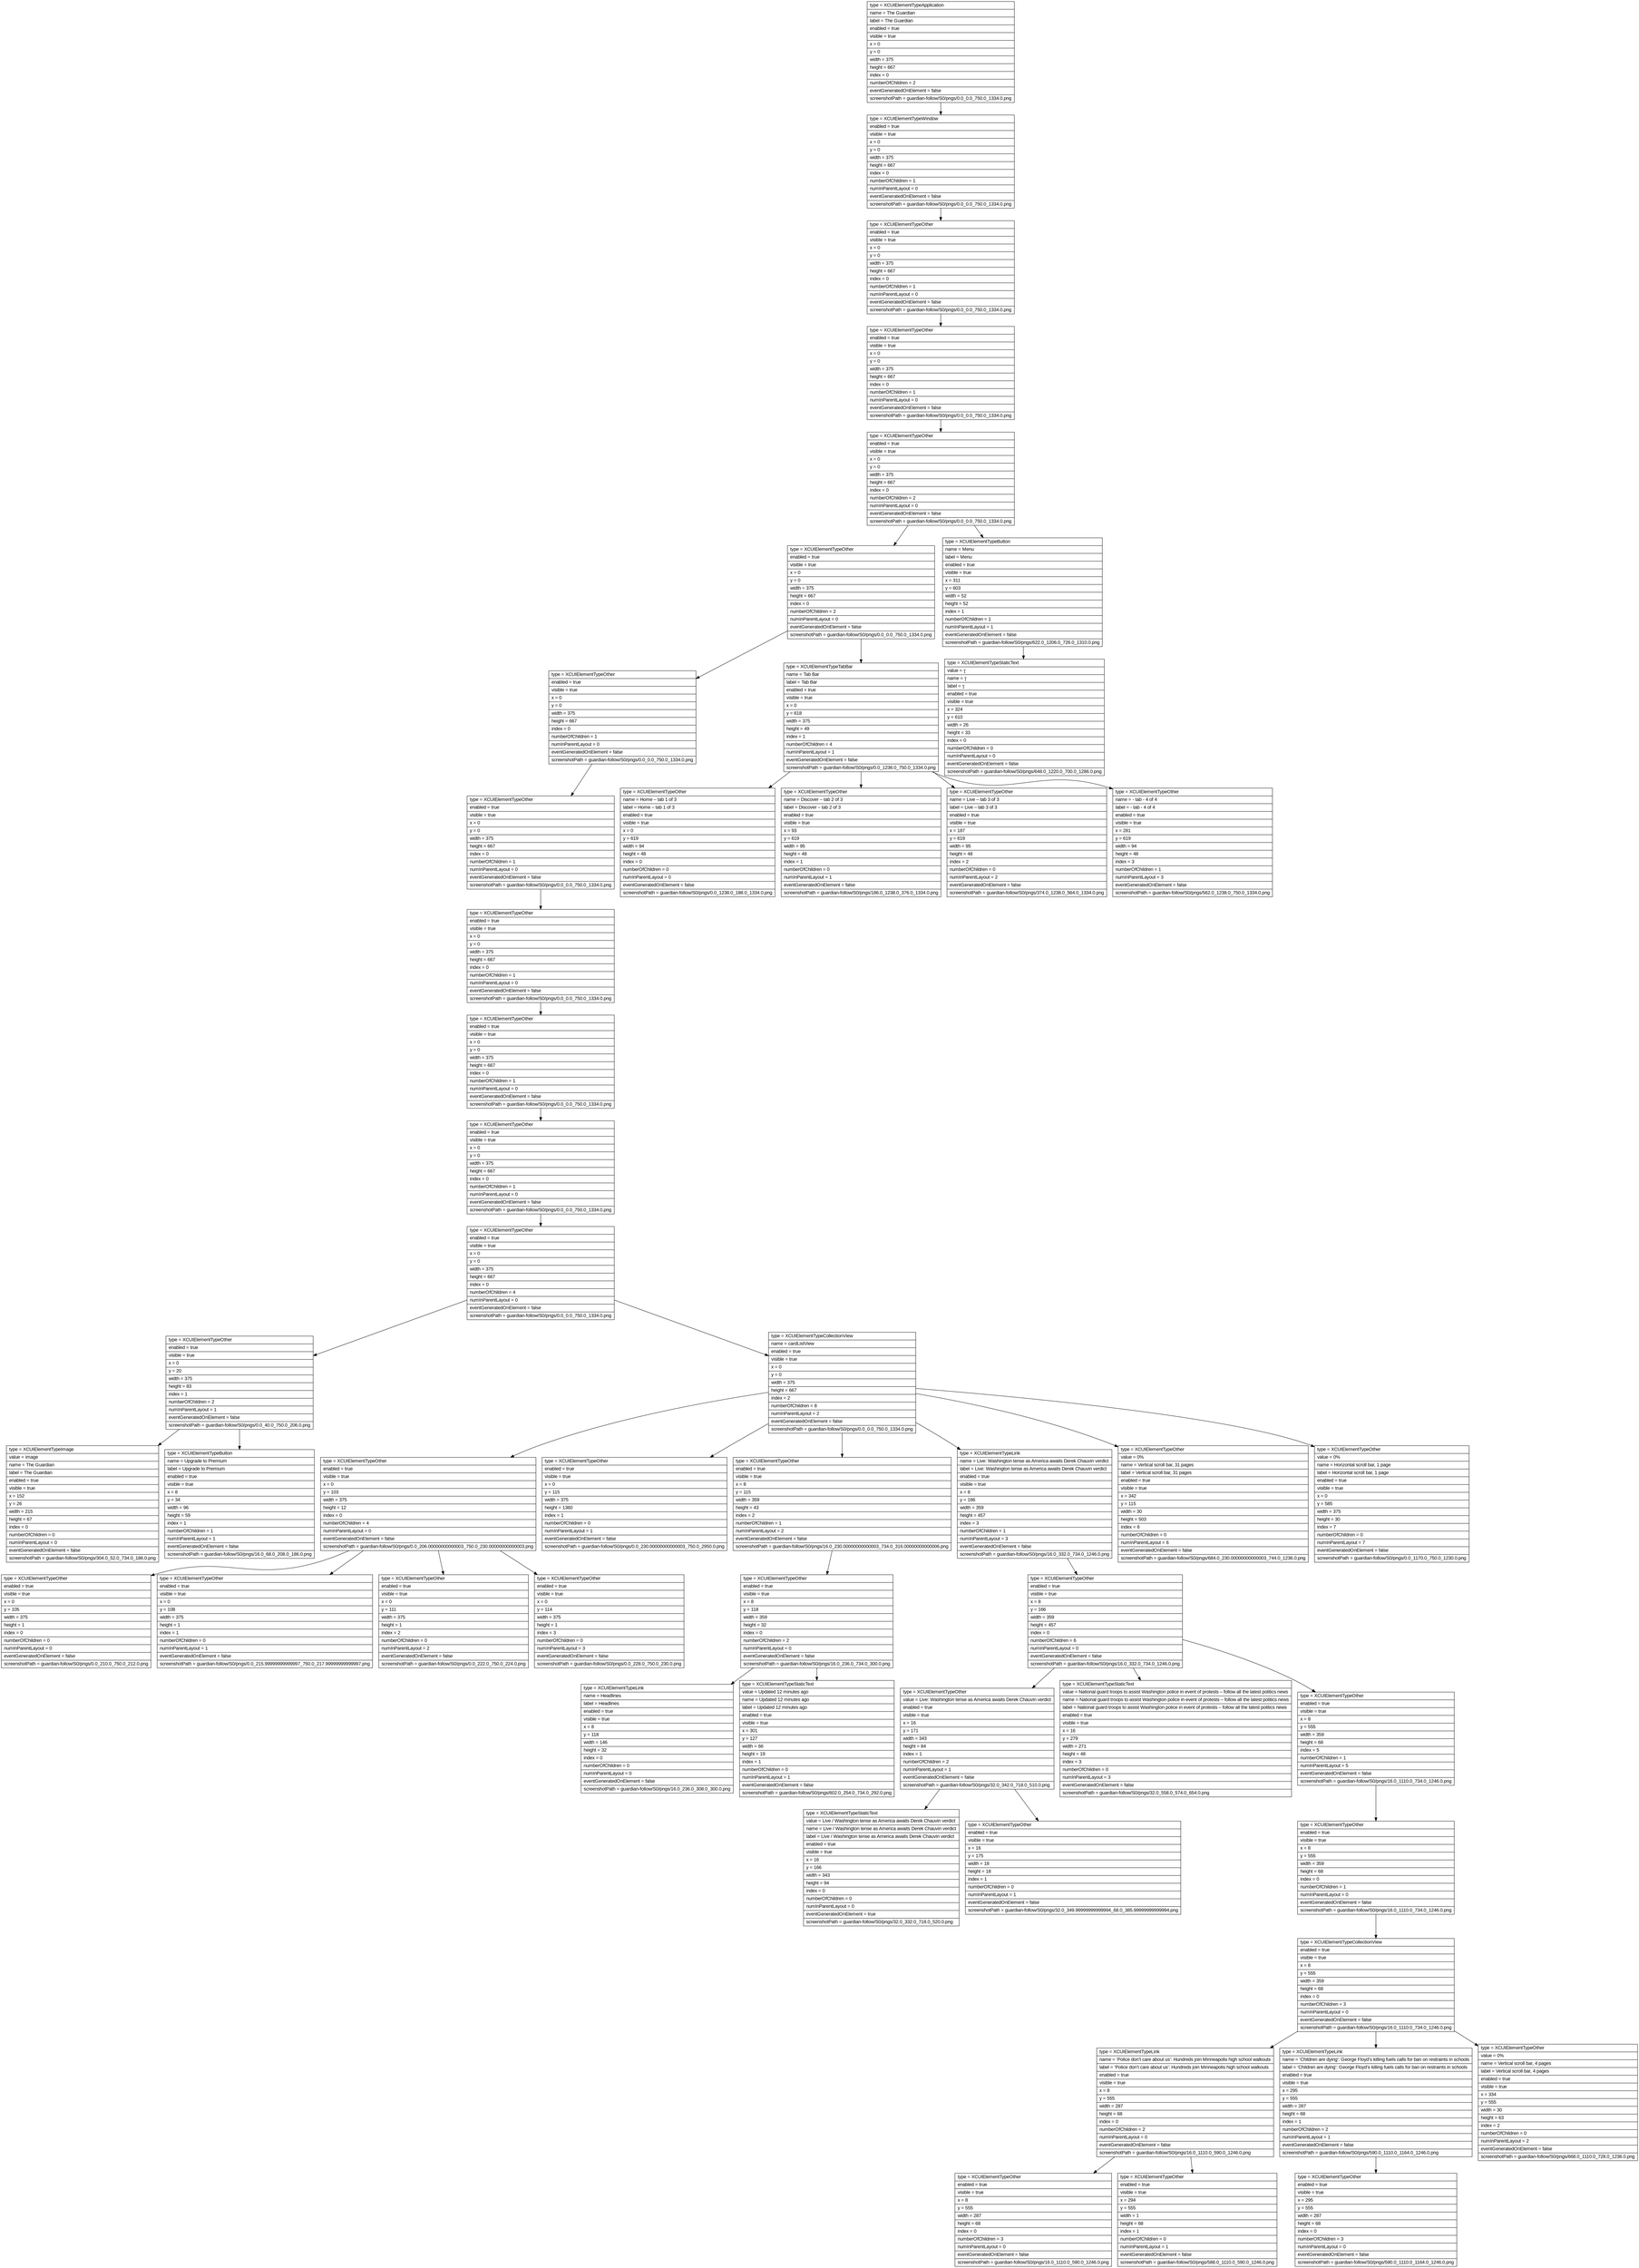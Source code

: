 digraph Layout {

	node [shape=record fontname=Arial];

	0	[label="{type = XCUIElementTypeApplication\l|name = The Guardian\l|label = The Guardian\l|enabled = true\l|visible = true\l|x = 0\l|y = 0\l|width = 375\l|height = 667\l|index = 0\l|numberOfChildren = 2\l|eventGeneratedOnElement = false \l|screenshotPath = guardian-follow/S0/pngs/0.0_0.0_750.0_1334.0.png\l}"]
	1	[label="{type = XCUIElementTypeWindow\l|enabled = true\l|visible = true\l|x = 0\l|y = 0\l|width = 375\l|height = 667\l|index = 0\l|numberOfChildren = 1\l|numInParentLayout = 0\l|eventGeneratedOnElement = false \l|screenshotPath = guardian-follow/S0/pngs/0.0_0.0_750.0_1334.0.png\l}"]
	2	[label="{type = XCUIElementTypeOther\l|enabled = true\l|visible = true\l|x = 0\l|y = 0\l|width = 375\l|height = 667\l|index = 0\l|numberOfChildren = 1\l|numInParentLayout = 0\l|eventGeneratedOnElement = false \l|screenshotPath = guardian-follow/S0/pngs/0.0_0.0_750.0_1334.0.png\l}"]
	3	[label="{type = XCUIElementTypeOther\l|enabled = true\l|visible = true\l|x = 0\l|y = 0\l|width = 375\l|height = 667\l|index = 0\l|numberOfChildren = 1\l|numInParentLayout = 0\l|eventGeneratedOnElement = false \l|screenshotPath = guardian-follow/S0/pngs/0.0_0.0_750.0_1334.0.png\l}"]
	4	[label="{type = XCUIElementTypeOther\l|enabled = true\l|visible = true\l|x = 0\l|y = 0\l|width = 375\l|height = 667\l|index = 0\l|numberOfChildren = 2\l|numInParentLayout = 0\l|eventGeneratedOnElement = false \l|screenshotPath = guardian-follow/S0/pngs/0.0_0.0_750.0_1334.0.png\l}"]
	5	[label="{type = XCUIElementTypeOther\l|enabled = true\l|visible = true\l|x = 0\l|y = 0\l|width = 375\l|height = 667\l|index = 0\l|numberOfChildren = 2\l|numInParentLayout = 0\l|eventGeneratedOnElement = false \l|screenshotPath = guardian-follow/S0/pngs/0.0_0.0_750.0_1334.0.png\l}"]
	6	[label="{type = XCUIElementTypeButton\l|name = Menu\l|label = Menu\l|enabled = true\l|visible = true\l|x = 311\l|y = 603\l|width = 52\l|height = 52\l|index = 1\l|numberOfChildren = 1\l|numInParentLayout = 1\l|eventGeneratedOnElement = false \l|screenshotPath = guardian-follow/S0/pngs/622.0_1206.0_726.0_1310.0.png\l}"]
	7	[label="{type = XCUIElementTypeOther\l|enabled = true\l|visible = true\l|x = 0\l|y = 0\l|width = 375\l|height = 667\l|index = 0\l|numberOfChildren = 1\l|numInParentLayout = 0\l|eventGeneratedOnElement = false \l|screenshotPath = guardian-follow/S0/pngs/0.0_0.0_750.0_1334.0.png\l}"]
	8	[label="{type = XCUIElementTypeTabBar\l|name = Tab Bar\l|label = Tab Bar\l|enabled = true\l|visible = true\l|x = 0\l|y = 618\l|width = 375\l|height = 49\l|index = 1\l|numberOfChildren = 4\l|numInParentLayout = 1\l|eventGeneratedOnElement = false \l|screenshotPath = guardian-follow/S0/pngs/0.0_1236.0_750.0_1334.0.png\l}"]
	9	[label="{type = XCUIElementTypeStaticText\l|value = \l|name = \l|label = \l|enabled = true\l|visible = true\l|x = 324\l|y = 610\l|width = 26\l|height = 33\l|index = 0\l|numberOfChildren = 0\l|numInParentLayout = 0\l|eventGeneratedOnElement = false \l|screenshotPath = guardian-follow/S0/pngs/648.0_1220.0_700.0_1286.0.png\l}"]
	10	[label="{type = XCUIElementTypeOther\l|enabled = true\l|visible = true\l|x = 0\l|y = 0\l|width = 375\l|height = 667\l|index = 0\l|numberOfChildren = 1\l|numInParentLayout = 0\l|eventGeneratedOnElement = false \l|screenshotPath = guardian-follow/S0/pngs/0.0_0.0_750.0_1334.0.png\l}"]
	11	[label="{type = XCUIElementTypeOther\l|name = Home – tab 1 of 3\l|label = Home – tab 1 of 3\l|enabled = true\l|visible = true\l|x = 0\l|y = 619\l|width = 94\l|height = 48\l|index = 0\l|numberOfChildren = 0\l|numInParentLayout = 0\l|eventGeneratedOnElement = false \l|screenshotPath = guardian-follow/S0/pngs/0.0_1238.0_188.0_1334.0.png\l}"]
	12	[label="{type = XCUIElementTypeOther\l|name = Discover – tab 2 of 3\l|label = Discover – tab 2 of 3\l|enabled = true\l|visible = true\l|x = 93\l|y = 619\l|width = 95\l|height = 48\l|index = 1\l|numberOfChildren = 0\l|numInParentLayout = 1\l|eventGeneratedOnElement = false \l|screenshotPath = guardian-follow/S0/pngs/186.0_1238.0_376.0_1334.0.png\l}"]
	13	[label="{type = XCUIElementTypeOther\l|name = Live – tab 3 of 3\l|label = Live – tab 3 of 3\l|enabled = true\l|visible = true\l|x = 187\l|y = 619\l|width = 95\l|height = 48\l|index = 2\l|numberOfChildren = 0\l|numInParentLayout = 2\l|eventGeneratedOnElement = false \l|screenshotPath = guardian-follow/S0/pngs/374.0_1238.0_564.0_1334.0.png\l}"]
	14	[label="{type = XCUIElementTypeOther\l|name =  - tab - 4 of 4\l|label =  - tab - 4 of 4\l|enabled = true\l|visible = true\l|x = 281\l|y = 619\l|width = 94\l|height = 48\l|index = 3\l|numberOfChildren = 1\l|numInParentLayout = 3\l|eventGeneratedOnElement = false \l|screenshotPath = guardian-follow/S0/pngs/562.0_1238.0_750.0_1334.0.png\l}"]
	15	[label="{type = XCUIElementTypeOther\l|enabled = true\l|visible = true\l|x = 0\l|y = 0\l|width = 375\l|height = 667\l|index = 0\l|numberOfChildren = 1\l|numInParentLayout = 0\l|eventGeneratedOnElement = false \l|screenshotPath = guardian-follow/S0/pngs/0.0_0.0_750.0_1334.0.png\l}"]
	16	[label="{type = XCUIElementTypeOther\l|enabled = true\l|visible = true\l|x = 0\l|y = 0\l|width = 375\l|height = 667\l|index = 0\l|numberOfChildren = 1\l|numInParentLayout = 0\l|eventGeneratedOnElement = false \l|screenshotPath = guardian-follow/S0/pngs/0.0_0.0_750.0_1334.0.png\l}"]
	17	[label="{type = XCUIElementTypeOther\l|enabled = true\l|visible = true\l|x = 0\l|y = 0\l|width = 375\l|height = 667\l|index = 0\l|numberOfChildren = 1\l|numInParentLayout = 0\l|eventGeneratedOnElement = false \l|screenshotPath = guardian-follow/S0/pngs/0.0_0.0_750.0_1334.0.png\l}"]
	18	[label="{type = XCUIElementTypeOther\l|enabled = true\l|visible = true\l|x = 0\l|y = 0\l|width = 375\l|height = 667\l|index = 0\l|numberOfChildren = 4\l|numInParentLayout = 0\l|eventGeneratedOnElement = false \l|screenshotPath = guardian-follow/S0/pngs/0.0_0.0_750.0_1334.0.png\l}"]
	19	[label="{type = XCUIElementTypeOther\l|enabled = true\l|visible = true\l|x = 0\l|y = 20\l|width = 375\l|height = 83\l|index = 1\l|numberOfChildren = 2\l|numInParentLayout = 1\l|eventGeneratedOnElement = false \l|screenshotPath = guardian-follow/S0/pngs/0.0_40.0_750.0_206.0.png\l}"]
	20	[label="{type = XCUIElementTypeCollectionView\l|name = cardListView\l|enabled = true\l|visible = true\l|x = 0\l|y = 0\l|width = 375\l|height = 667\l|index = 2\l|numberOfChildren = 8\l|numInParentLayout = 2\l|eventGeneratedOnElement = false \l|screenshotPath = guardian-follow/S0/pngs/0.0_0.0_750.0_1334.0.png\l}"]
	21	[label="{type = XCUIElementTypeImage\l|value = image\l|name = The Guardian\l|label = The Guardian\l|enabled = true\l|visible = true\l|x = 152\l|y = 26\l|width = 215\l|height = 67\l|index = 0\l|numberOfChildren = 0\l|numInParentLayout = 0\l|eventGeneratedOnElement = false \l|screenshotPath = guardian-follow/S0/pngs/304.0_52.0_734.0_186.0.png\l}"]
	22	[label="{type = XCUIElementTypeButton\l|name = Upgrade to Premium\l|label = Upgrade to Premium\l|enabled = true\l|visible = true\l|x = 8\l|y = 34\l|width = 96\l|height = 59\l|index = 1\l|numberOfChildren = 1\l|numInParentLayout = 1\l|eventGeneratedOnElement = false \l|screenshotPath = guardian-follow/S0/pngs/16.0_68.0_208.0_186.0.png\l}"]
	23	[label="{type = XCUIElementTypeOther\l|enabled = true\l|visible = true\l|x = 0\l|y = 103\l|width = 375\l|height = 12\l|index = 0\l|numberOfChildren = 4\l|numInParentLayout = 0\l|eventGeneratedOnElement = false \l|screenshotPath = guardian-follow/S0/pngs/0.0_206.00000000000003_750.0_230.00000000000003.png\l}"]
	24	[label="{type = XCUIElementTypeOther\l|enabled = true\l|visible = true\l|x = 0\l|y = 115\l|width = 375\l|height = 1360\l|index = 1\l|numberOfChildren = 0\l|numInParentLayout = 1\l|eventGeneratedOnElement = false \l|screenshotPath = guardian-follow/S0/pngs/0.0_230.00000000000003_750.0_2950.0.png\l}"]
	25	[label="{type = XCUIElementTypeOther\l|enabled = true\l|visible = true\l|x = 8\l|y = 115\l|width = 359\l|height = 43\l|index = 2\l|numberOfChildren = 1\l|numInParentLayout = 2\l|eventGeneratedOnElement = false \l|screenshotPath = guardian-follow/S0/pngs/16.0_230.00000000000003_734.0_316.00000000000006.png\l}"]
	26	[label="{type = XCUIElementTypeLink\l|name = Live: Washington tense as America awaits Derek Chauvin verdict\l|label = Live: Washington tense as America awaits Derek Chauvin verdict\l|enabled = true\l|visible = true\l|x = 8\l|y = 166\l|width = 359\l|height = 457\l|index = 3\l|numberOfChildren = 1\l|numInParentLayout = 3\l|eventGeneratedOnElement = false \l|screenshotPath = guardian-follow/S0/pngs/16.0_332.0_734.0_1246.0.png\l}"]
	27	[label="{type = XCUIElementTypeOther\l|value = 0%\l|name = Vertical scroll bar, 31 pages\l|label = Vertical scroll bar, 31 pages\l|enabled = true\l|visible = true\l|x = 342\l|y = 115\l|width = 30\l|height = 503\l|index = 6\l|numberOfChildren = 0\l|numInParentLayout = 6\l|eventGeneratedOnElement = false \l|screenshotPath = guardian-follow/S0/pngs/684.0_230.00000000000003_744.0_1236.0.png\l}"]
	28	[label="{type = XCUIElementTypeOther\l|value = 0%\l|name = Horizontal scroll bar, 1 page\l|label = Horizontal scroll bar, 1 page\l|enabled = true\l|visible = true\l|x = 0\l|y = 585\l|width = 375\l|height = 30\l|index = 7\l|numberOfChildren = 0\l|numInParentLayout = 7\l|eventGeneratedOnElement = false \l|screenshotPath = guardian-follow/S0/pngs/0.0_1170.0_750.0_1230.0.png\l}"]
	29	[label="{type = XCUIElementTypeOther\l|enabled = true\l|visible = true\l|x = 0\l|y = 105\l|width = 375\l|height = 1\l|index = 0\l|numberOfChildren = 0\l|numInParentLayout = 0\l|eventGeneratedOnElement = false \l|screenshotPath = guardian-follow/S0/pngs/0.0_210.0_750.0_212.0.png\l}"]
	30	[label="{type = XCUIElementTypeOther\l|enabled = true\l|visible = true\l|x = 0\l|y = 108\l|width = 375\l|height = 1\l|index = 1\l|numberOfChildren = 0\l|numInParentLayout = 1\l|eventGeneratedOnElement = false \l|screenshotPath = guardian-follow/S0/pngs/0.0_215.99999999999997_750.0_217.99999999999997.png\l}"]
	31	[label="{type = XCUIElementTypeOther\l|enabled = true\l|visible = true\l|x = 0\l|y = 111\l|width = 375\l|height = 1\l|index = 2\l|numberOfChildren = 0\l|numInParentLayout = 2\l|eventGeneratedOnElement = false \l|screenshotPath = guardian-follow/S0/pngs/0.0_222.0_750.0_224.0.png\l}"]
	32	[label="{type = XCUIElementTypeOther\l|enabled = true\l|visible = true\l|x = 0\l|y = 114\l|width = 375\l|height = 1\l|index = 3\l|numberOfChildren = 0\l|numInParentLayout = 3\l|eventGeneratedOnElement = false \l|screenshotPath = guardian-follow/S0/pngs/0.0_228.0_750.0_230.0.png\l}"]
	33	[label="{type = XCUIElementTypeOther\l|enabled = true\l|visible = true\l|x = 8\l|y = 118\l|width = 359\l|height = 32\l|index = 0\l|numberOfChildren = 2\l|numInParentLayout = 0\l|eventGeneratedOnElement = false \l|screenshotPath = guardian-follow/S0/pngs/16.0_236.0_734.0_300.0.png\l}"]
	34	[label="{type = XCUIElementTypeOther\l|enabled = true\l|visible = true\l|x = 8\l|y = 166\l|width = 359\l|height = 457\l|index = 0\l|numberOfChildren = 6\l|numInParentLayout = 0\l|eventGeneratedOnElement = false \l|screenshotPath = guardian-follow/S0/pngs/16.0_332.0_734.0_1246.0.png\l}"]
	35	[label="{type = XCUIElementTypeLink\l|name = Headlines\l|label = Headlines\l|enabled = true\l|visible = true\l|x = 8\l|y = 118\l|width = 146\l|height = 32\l|index = 0\l|numberOfChildren = 0\l|numInParentLayout = 0\l|eventGeneratedOnElement = false \l|screenshotPath = guardian-follow/S0/pngs/16.0_236.0_308.0_300.0.png\l}"]
	36	[label="{type = XCUIElementTypeStaticText\l|value = Updated 12 minutes ago\l|name = Updated 12 minutes ago\l|label = Updated 12 minutes ago\l|enabled = true\l|visible = true\l|x = 301\l|y = 127\l|width = 66\l|height = 19\l|index = 1\l|numberOfChildren = 0\l|numInParentLayout = 1\l|eventGeneratedOnElement = false \l|screenshotPath = guardian-follow/S0/pngs/602.0_254.0_734.0_292.0.png\l}"]
	37	[label="{type = XCUIElementTypeOther\l|value = Live: Washington tense as America awaits Derek Chauvin verdict\l|enabled = true\l|visible = true\l|x = 16\l|y = 171\l|width = 343\l|height = 84\l|index = 1\l|numberOfChildren = 2\l|numInParentLayout = 1\l|eventGeneratedOnElement = false \l|screenshotPath = guardian-follow/S0/pngs/32.0_342.0_718.0_510.0.png\l}"]
	38	[label="{type = XCUIElementTypeStaticText\l|value = National guard troops to assist Washington police in event of protests – follow all the latest politics news\l|name = National guard troops to assist Washington police in event of protests – follow all the latest politics news\l|label = National guard troops to assist Washington police in event of protests – follow all the latest politics news\l|enabled = true\l|visible = true\l|x = 16\l|y = 279\l|width = 271\l|height = 48\l|index = 3\l|numberOfChildren = 0\l|numInParentLayout = 3\l|eventGeneratedOnElement = false \l|screenshotPath = guardian-follow/S0/pngs/32.0_558.0_574.0_654.0.png\l}"]
	39	[label="{type = XCUIElementTypeOther\l|enabled = true\l|visible = true\l|x = 8\l|y = 555\l|width = 359\l|height = 68\l|index = 5\l|numberOfChildren = 1\l|numInParentLayout = 5\l|eventGeneratedOnElement = false \l|screenshotPath = guardian-follow/S0/pngs/16.0_1110.0_734.0_1246.0.png\l}"]
	40	[label="{type = XCUIElementTypeStaticText\l|value = Live / Washington tense as America awaits Derek Chauvin verdict\l|name = Live / Washington tense as America awaits Derek Chauvin verdict\l|label = Live / Washington tense as America awaits Derek Chauvin verdict\l|enabled = true\l|visible = true\l|x = 16\l|y = 166\l|width = 343\l|height = 94\l|index = 0\l|numberOfChildren = 0\l|numInParentLayout = 0\l|eventGeneratedOnElement = true \l|screenshotPath = guardian-follow/S0/pngs/32.0_332.0_718.0_520.0.png\l}"]
	41	[label="{type = XCUIElementTypeOther\l|enabled = true\l|visible = true\l|x = 16\l|y = 175\l|width = 18\l|height = 18\l|index = 1\l|numberOfChildren = 0\l|numInParentLayout = 1\l|eventGeneratedOnElement = false \l|screenshotPath = guardian-follow/S0/pngs/32.0_349.99999999999994_68.0_385.99999999999994.png\l}"]
	42	[label="{type = XCUIElementTypeOther\l|enabled = true\l|visible = true\l|x = 8\l|y = 555\l|width = 359\l|height = 68\l|index = 0\l|numberOfChildren = 1\l|numInParentLayout = 0\l|eventGeneratedOnElement = false \l|screenshotPath = guardian-follow/S0/pngs/16.0_1110.0_734.0_1246.0.png\l}"]
	43	[label="{type = XCUIElementTypeCollectionView\l|enabled = true\l|visible = true\l|x = 8\l|y = 555\l|width = 359\l|height = 68\l|index = 0\l|numberOfChildren = 3\l|numInParentLayout = 0\l|eventGeneratedOnElement = false \l|screenshotPath = guardian-follow/S0/pngs/16.0_1110.0_734.0_1246.0.png\l}"]
	44	[label="{type = XCUIElementTypeLink\l|name = ‘Police don’t care about us’: Hundreds join Minneapolis high school walkouts\l|label = ‘Police don’t care about us’: Hundreds join Minneapolis high school walkouts\l|enabled = true\l|visible = true\l|x = 8\l|y = 555\l|width = 287\l|height = 68\l|index = 0\l|numberOfChildren = 2\l|numInParentLayout = 0\l|eventGeneratedOnElement = false \l|screenshotPath = guardian-follow/S0/pngs/16.0_1110.0_590.0_1246.0.png\l}"]
	45	[label="{type = XCUIElementTypeLink\l|name = ‘Children are dying’: George Floyd’s killing fuels calls for ban on restraints in schools\l|label = ‘Children are dying’: George Floyd’s killing fuels calls for ban on restraints in schools\l|enabled = true\l|visible = true\l|x = 295\l|y = 555\l|width = 287\l|height = 68\l|index = 1\l|numberOfChildren = 2\l|numInParentLayout = 1\l|eventGeneratedOnElement = false \l|screenshotPath = guardian-follow/S0/pngs/590.0_1110.0_1164.0_1246.0.png\l}"]
	46	[label="{type = XCUIElementTypeOther\l|value = 0%\l|name = Vertical scroll bar, 4 pages\l|label = Vertical scroll bar, 4 pages\l|enabled = true\l|visible = true\l|x = 334\l|y = 555\l|width = 30\l|height = 63\l|index = 2\l|numberOfChildren = 0\l|numInParentLayout = 2\l|eventGeneratedOnElement = false \l|screenshotPath = guardian-follow/S0/pngs/668.0_1110.0_728.0_1236.0.png\l}"]
	47	[label="{type = XCUIElementTypeOther\l|enabled = true\l|visible = true\l|x = 8\l|y = 555\l|width = 287\l|height = 68\l|index = 0\l|numberOfChildren = 3\l|numInParentLayout = 0\l|eventGeneratedOnElement = false \l|screenshotPath = guardian-follow/S0/pngs/16.0_1110.0_590.0_1246.0.png\l}"]
	48	[label="{type = XCUIElementTypeOther\l|enabled = true\l|visible = true\l|x = 294\l|y = 555\l|width = 1\l|height = 68\l|index = 1\l|numberOfChildren = 0\l|numInParentLayout = 1\l|eventGeneratedOnElement = false \l|screenshotPath = guardian-follow/S0/pngs/588.0_1110.0_590.0_1246.0.png\l}"]
	49	[label="{type = XCUIElementTypeOther\l|enabled = true\l|visible = true\l|x = 295\l|y = 555\l|width = 287\l|height = 68\l|index = 0\l|numberOfChildren = 3\l|numInParentLayout = 0\l|eventGeneratedOnElement = false \l|screenshotPath = guardian-follow/S0/pngs/590.0_1110.0_1164.0_1246.0.png\l}"]


	0 -> 1
	1 -> 2
	2 -> 3
	3 -> 4
	4 -> 5
	4 -> 6
	5 -> 7
	5 -> 8
	6 -> 9
	7 -> 10
	8 -> 11
	8 -> 12
	8 -> 13
	8 -> 14
	10 -> 15
	15 -> 16
	16 -> 17
	17 -> 18
	18 -> 19
	18 -> 20
	19 -> 21
	19 -> 22
	20 -> 23
	20 -> 24
	20 -> 25
	20 -> 26
	20 -> 27
	20 -> 28
	23 -> 29
	23 -> 30
	23 -> 31
	23 -> 32
	25 -> 33
	26 -> 34
	33 -> 35
	33 -> 36
	34 -> 37
	34 -> 38
	34 -> 39
	37 -> 40
	37 -> 41
	39 -> 42
	42 -> 43
	43 -> 44
	43 -> 45
	43 -> 46
	44 -> 47
	44 -> 48
	45 -> 49


}